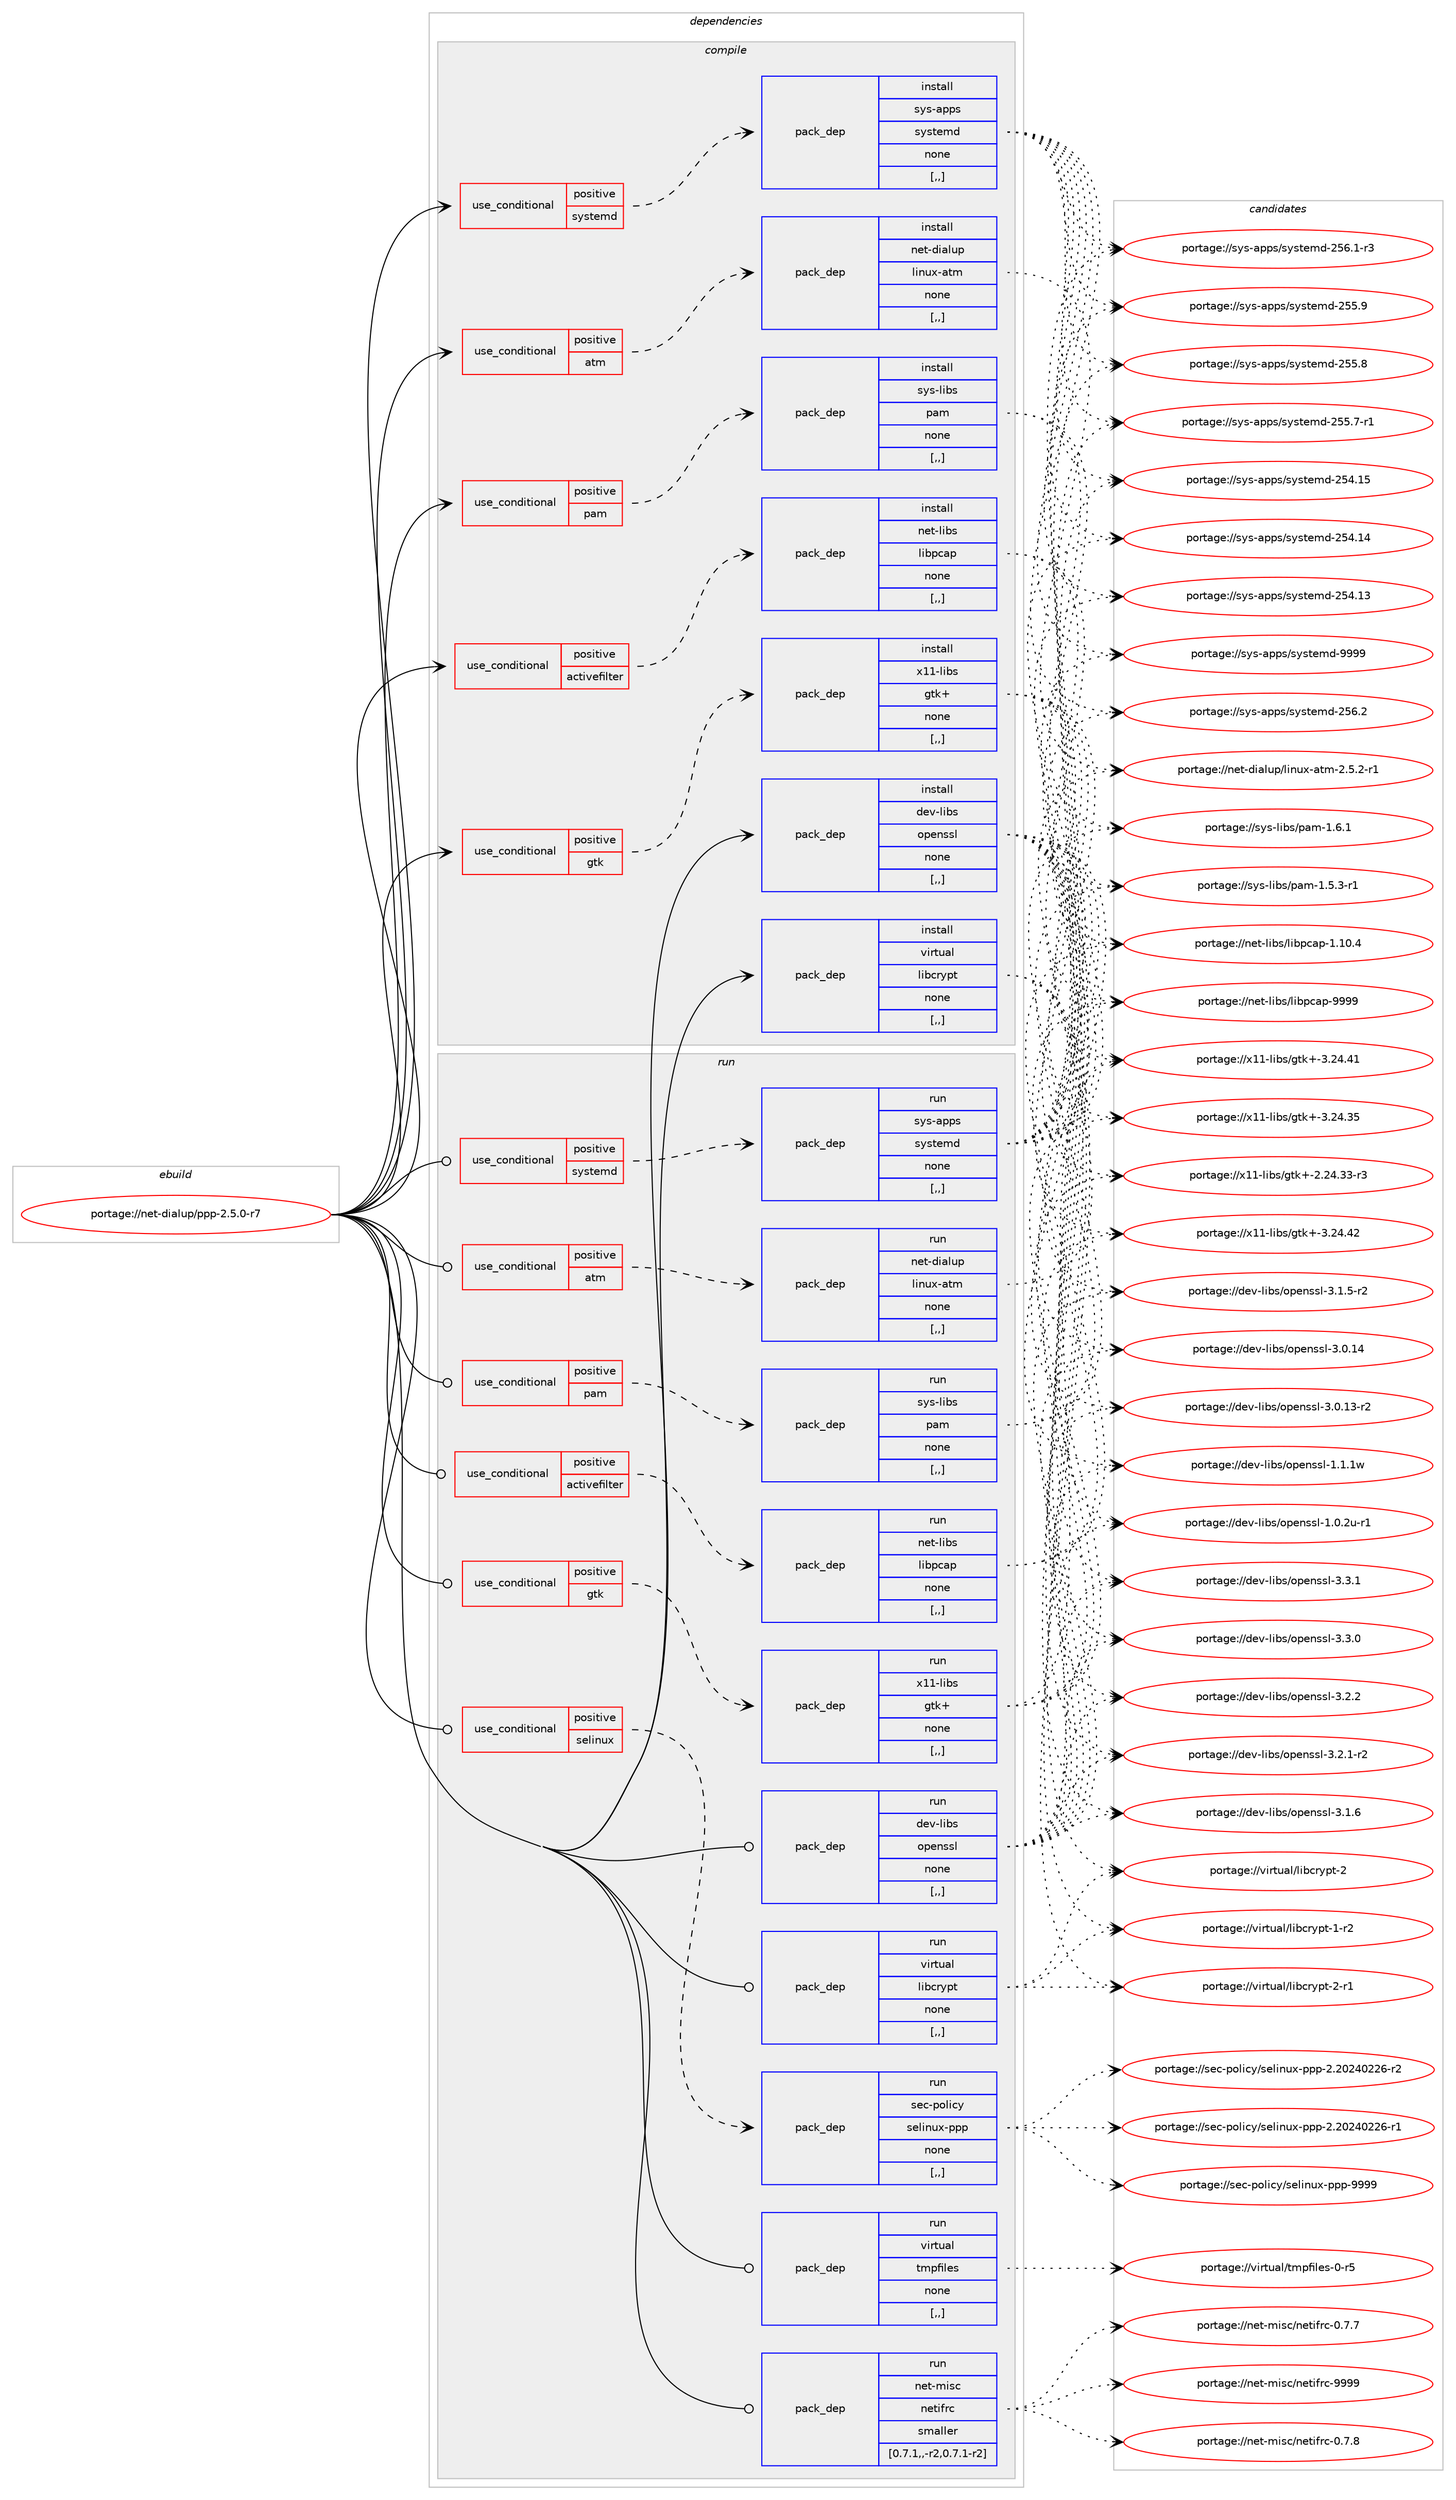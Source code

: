 digraph prolog {

# *************
# Graph options
# *************

newrank=true;
concentrate=true;
compound=true;
graph [rankdir=LR,fontname=Helvetica,fontsize=10,ranksep=1.5];#, ranksep=2.5, nodesep=0.2];
edge  [arrowhead=vee];
node  [fontname=Helvetica,fontsize=10];

# **********
# The ebuild
# **********

subgraph cluster_leftcol {
color=gray;
rank=same;
label=<<i>ebuild</i>>;
id [label="portage://net-dialup/ppp-2.5.0-r7", color=red, width=4, href="../net-dialup/ppp-2.5.0-r7.svg"];
}

# ****************
# The dependencies
# ****************

subgraph cluster_midcol {
color=gray;
label=<<i>dependencies</i>>;
subgraph cluster_compile {
fillcolor="#eeeeee";
style=filled;
label=<<i>compile</i>>;
subgraph cond88668 {
dependency342308 [label=<<TABLE BORDER="0" CELLBORDER="1" CELLSPACING="0" CELLPADDING="4"><TR><TD ROWSPAN="3" CELLPADDING="10">use_conditional</TD></TR><TR><TD>positive</TD></TR><TR><TD>activefilter</TD></TR></TABLE>>, shape=none, color=red];
subgraph pack251049 {
dependency342309 [label=<<TABLE BORDER="0" CELLBORDER="1" CELLSPACING="0" CELLPADDING="4" WIDTH="220"><TR><TD ROWSPAN="6" CELLPADDING="30">pack_dep</TD></TR><TR><TD WIDTH="110">install</TD></TR><TR><TD>net-libs</TD></TR><TR><TD>libpcap</TD></TR><TR><TD>none</TD></TR><TR><TD>[,,]</TD></TR></TABLE>>, shape=none, color=blue];
}
dependency342308:e -> dependency342309:w [weight=20,style="dashed",arrowhead="vee"];
}
id:e -> dependency342308:w [weight=20,style="solid",arrowhead="vee"];
subgraph cond88669 {
dependency342310 [label=<<TABLE BORDER="0" CELLBORDER="1" CELLSPACING="0" CELLPADDING="4"><TR><TD ROWSPAN="3" CELLPADDING="10">use_conditional</TD></TR><TR><TD>positive</TD></TR><TR><TD>atm</TD></TR></TABLE>>, shape=none, color=red];
subgraph pack251050 {
dependency342311 [label=<<TABLE BORDER="0" CELLBORDER="1" CELLSPACING="0" CELLPADDING="4" WIDTH="220"><TR><TD ROWSPAN="6" CELLPADDING="30">pack_dep</TD></TR><TR><TD WIDTH="110">install</TD></TR><TR><TD>net-dialup</TD></TR><TR><TD>linux-atm</TD></TR><TR><TD>none</TD></TR><TR><TD>[,,]</TD></TR></TABLE>>, shape=none, color=blue];
}
dependency342310:e -> dependency342311:w [weight=20,style="dashed",arrowhead="vee"];
}
id:e -> dependency342310:w [weight=20,style="solid",arrowhead="vee"];
subgraph cond88670 {
dependency342312 [label=<<TABLE BORDER="0" CELLBORDER="1" CELLSPACING="0" CELLPADDING="4"><TR><TD ROWSPAN="3" CELLPADDING="10">use_conditional</TD></TR><TR><TD>positive</TD></TR><TR><TD>gtk</TD></TR></TABLE>>, shape=none, color=red];
subgraph pack251051 {
dependency342313 [label=<<TABLE BORDER="0" CELLBORDER="1" CELLSPACING="0" CELLPADDING="4" WIDTH="220"><TR><TD ROWSPAN="6" CELLPADDING="30">pack_dep</TD></TR><TR><TD WIDTH="110">install</TD></TR><TR><TD>x11-libs</TD></TR><TR><TD>gtk+</TD></TR><TR><TD>none</TD></TR><TR><TD>[,,]</TD></TR></TABLE>>, shape=none, color=blue];
}
dependency342312:e -> dependency342313:w [weight=20,style="dashed",arrowhead="vee"];
}
id:e -> dependency342312:w [weight=20,style="solid",arrowhead="vee"];
subgraph cond88671 {
dependency342314 [label=<<TABLE BORDER="0" CELLBORDER="1" CELLSPACING="0" CELLPADDING="4"><TR><TD ROWSPAN="3" CELLPADDING="10">use_conditional</TD></TR><TR><TD>positive</TD></TR><TR><TD>pam</TD></TR></TABLE>>, shape=none, color=red];
subgraph pack251052 {
dependency342315 [label=<<TABLE BORDER="0" CELLBORDER="1" CELLSPACING="0" CELLPADDING="4" WIDTH="220"><TR><TD ROWSPAN="6" CELLPADDING="30">pack_dep</TD></TR><TR><TD WIDTH="110">install</TD></TR><TR><TD>sys-libs</TD></TR><TR><TD>pam</TD></TR><TR><TD>none</TD></TR><TR><TD>[,,]</TD></TR></TABLE>>, shape=none, color=blue];
}
dependency342314:e -> dependency342315:w [weight=20,style="dashed",arrowhead="vee"];
}
id:e -> dependency342314:w [weight=20,style="solid",arrowhead="vee"];
subgraph cond88672 {
dependency342316 [label=<<TABLE BORDER="0" CELLBORDER="1" CELLSPACING="0" CELLPADDING="4"><TR><TD ROWSPAN="3" CELLPADDING="10">use_conditional</TD></TR><TR><TD>positive</TD></TR><TR><TD>systemd</TD></TR></TABLE>>, shape=none, color=red];
subgraph pack251053 {
dependency342317 [label=<<TABLE BORDER="0" CELLBORDER="1" CELLSPACING="0" CELLPADDING="4" WIDTH="220"><TR><TD ROWSPAN="6" CELLPADDING="30">pack_dep</TD></TR><TR><TD WIDTH="110">install</TD></TR><TR><TD>sys-apps</TD></TR><TR><TD>systemd</TD></TR><TR><TD>none</TD></TR><TR><TD>[,,]</TD></TR></TABLE>>, shape=none, color=blue];
}
dependency342316:e -> dependency342317:w [weight=20,style="dashed",arrowhead="vee"];
}
id:e -> dependency342316:w [weight=20,style="solid",arrowhead="vee"];
subgraph pack251054 {
dependency342318 [label=<<TABLE BORDER="0" CELLBORDER="1" CELLSPACING="0" CELLPADDING="4" WIDTH="220"><TR><TD ROWSPAN="6" CELLPADDING="30">pack_dep</TD></TR><TR><TD WIDTH="110">install</TD></TR><TR><TD>dev-libs</TD></TR><TR><TD>openssl</TD></TR><TR><TD>none</TD></TR><TR><TD>[,,]</TD></TR></TABLE>>, shape=none, color=blue];
}
id:e -> dependency342318:w [weight=20,style="solid",arrowhead="vee"];
subgraph pack251055 {
dependency342319 [label=<<TABLE BORDER="0" CELLBORDER="1" CELLSPACING="0" CELLPADDING="4" WIDTH="220"><TR><TD ROWSPAN="6" CELLPADDING="30">pack_dep</TD></TR><TR><TD WIDTH="110">install</TD></TR><TR><TD>virtual</TD></TR><TR><TD>libcrypt</TD></TR><TR><TD>none</TD></TR><TR><TD>[,,]</TD></TR></TABLE>>, shape=none, color=blue];
}
id:e -> dependency342319:w [weight=20,style="solid",arrowhead="vee"];
}
subgraph cluster_compileandrun {
fillcolor="#eeeeee";
style=filled;
label=<<i>compile and run</i>>;
}
subgraph cluster_run {
fillcolor="#eeeeee";
style=filled;
label=<<i>run</i>>;
subgraph cond88673 {
dependency342320 [label=<<TABLE BORDER="0" CELLBORDER="1" CELLSPACING="0" CELLPADDING="4"><TR><TD ROWSPAN="3" CELLPADDING="10">use_conditional</TD></TR><TR><TD>positive</TD></TR><TR><TD>activefilter</TD></TR></TABLE>>, shape=none, color=red];
subgraph pack251056 {
dependency342321 [label=<<TABLE BORDER="0" CELLBORDER="1" CELLSPACING="0" CELLPADDING="4" WIDTH="220"><TR><TD ROWSPAN="6" CELLPADDING="30">pack_dep</TD></TR><TR><TD WIDTH="110">run</TD></TR><TR><TD>net-libs</TD></TR><TR><TD>libpcap</TD></TR><TR><TD>none</TD></TR><TR><TD>[,,]</TD></TR></TABLE>>, shape=none, color=blue];
}
dependency342320:e -> dependency342321:w [weight=20,style="dashed",arrowhead="vee"];
}
id:e -> dependency342320:w [weight=20,style="solid",arrowhead="odot"];
subgraph cond88674 {
dependency342322 [label=<<TABLE BORDER="0" CELLBORDER="1" CELLSPACING="0" CELLPADDING="4"><TR><TD ROWSPAN="3" CELLPADDING="10">use_conditional</TD></TR><TR><TD>positive</TD></TR><TR><TD>atm</TD></TR></TABLE>>, shape=none, color=red];
subgraph pack251057 {
dependency342323 [label=<<TABLE BORDER="0" CELLBORDER="1" CELLSPACING="0" CELLPADDING="4" WIDTH="220"><TR><TD ROWSPAN="6" CELLPADDING="30">pack_dep</TD></TR><TR><TD WIDTH="110">run</TD></TR><TR><TD>net-dialup</TD></TR><TR><TD>linux-atm</TD></TR><TR><TD>none</TD></TR><TR><TD>[,,]</TD></TR></TABLE>>, shape=none, color=blue];
}
dependency342322:e -> dependency342323:w [weight=20,style="dashed",arrowhead="vee"];
}
id:e -> dependency342322:w [weight=20,style="solid",arrowhead="odot"];
subgraph cond88675 {
dependency342324 [label=<<TABLE BORDER="0" CELLBORDER="1" CELLSPACING="0" CELLPADDING="4"><TR><TD ROWSPAN="3" CELLPADDING="10">use_conditional</TD></TR><TR><TD>positive</TD></TR><TR><TD>gtk</TD></TR></TABLE>>, shape=none, color=red];
subgraph pack251058 {
dependency342325 [label=<<TABLE BORDER="0" CELLBORDER="1" CELLSPACING="0" CELLPADDING="4" WIDTH="220"><TR><TD ROWSPAN="6" CELLPADDING="30">pack_dep</TD></TR><TR><TD WIDTH="110">run</TD></TR><TR><TD>x11-libs</TD></TR><TR><TD>gtk+</TD></TR><TR><TD>none</TD></TR><TR><TD>[,,]</TD></TR></TABLE>>, shape=none, color=blue];
}
dependency342324:e -> dependency342325:w [weight=20,style="dashed",arrowhead="vee"];
}
id:e -> dependency342324:w [weight=20,style="solid",arrowhead="odot"];
subgraph cond88676 {
dependency342326 [label=<<TABLE BORDER="0" CELLBORDER="1" CELLSPACING="0" CELLPADDING="4"><TR><TD ROWSPAN="3" CELLPADDING="10">use_conditional</TD></TR><TR><TD>positive</TD></TR><TR><TD>pam</TD></TR></TABLE>>, shape=none, color=red];
subgraph pack251059 {
dependency342327 [label=<<TABLE BORDER="0" CELLBORDER="1" CELLSPACING="0" CELLPADDING="4" WIDTH="220"><TR><TD ROWSPAN="6" CELLPADDING="30">pack_dep</TD></TR><TR><TD WIDTH="110">run</TD></TR><TR><TD>sys-libs</TD></TR><TR><TD>pam</TD></TR><TR><TD>none</TD></TR><TR><TD>[,,]</TD></TR></TABLE>>, shape=none, color=blue];
}
dependency342326:e -> dependency342327:w [weight=20,style="dashed",arrowhead="vee"];
}
id:e -> dependency342326:w [weight=20,style="solid",arrowhead="odot"];
subgraph cond88677 {
dependency342328 [label=<<TABLE BORDER="0" CELLBORDER="1" CELLSPACING="0" CELLPADDING="4"><TR><TD ROWSPAN="3" CELLPADDING="10">use_conditional</TD></TR><TR><TD>positive</TD></TR><TR><TD>selinux</TD></TR></TABLE>>, shape=none, color=red];
subgraph pack251060 {
dependency342329 [label=<<TABLE BORDER="0" CELLBORDER="1" CELLSPACING="0" CELLPADDING="4" WIDTH="220"><TR><TD ROWSPAN="6" CELLPADDING="30">pack_dep</TD></TR><TR><TD WIDTH="110">run</TD></TR><TR><TD>sec-policy</TD></TR><TR><TD>selinux-ppp</TD></TR><TR><TD>none</TD></TR><TR><TD>[,,]</TD></TR></TABLE>>, shape=none, color=blue];
}
dependency342328:e -> dependency342329:w [weight=20,style="dashed",arrowhead="vee"];
}
id:e -> dependency342328:w [weight=20,style="solid",arrowhead="odot"];
subgraph cond88678 {
dependency342330 [label=<<TABLE BORDER="0" CELLBORDER="1" CELLSPACING="0" CELLPADDING="4"><TR><TD ROWSPAN="3" CELLPADDING="10">use_conditional</TD></TR><TR><TD>positive</TD></TR><TR><TD>systemd</TD></TR></TABLE>>, shape=none, color=red];
subgraph pack251061 {
dependency342331 [label=<<TABLE BORDER="0" CELLBORDER="1" CELLSPACING="0" CELLPADDING="4" WIDTH="220"><TR><TD ROWSPAN="6" CELLPADDING="30">pack_dep</TD></TR><TR><TD WIDTH="110">run</TD></TR><TR><TD>sys-apps</TD></TR><TR><TD>systemd</TD></TR><TR><TD>none</TD></TR><TR><TD>[,,]</TD></TR></TABLE>>, shape=none, color=blue];
}
dependency342330:e -> dependency342331:w [weight=20,style="dashed",arrowhead="vee"];
}
id:e -> dependency342330:w [weight=20,style="solid",arrowhead="odot"];
subgraph pack251062 {
dependency342332 [label=<<TABLE BORDER="0" CELLBORDER="1" CELLSPACING="0" CELLPADDING="4" WIDTH="220"><TR><TD ROWSPAN="6" CELLPADDING="30">pack_dep</TD></TR><TR><TD WIDTH="110">run</TD></TR><TR><TD>dev-libs</TD></TR><TR><TD>openssl</TD></TR><TR><TD>none</TD></TR><TR><TD>[,,]</TD></TR></TABLE>>, shape=none, color=blue];
}
id:e -> dependency342332:w [weight=20,style="solid",arrowhead="odot"];
subgraph pack251063 {
dependency342333 [label=<<TABLE BORDER="0" CELLBORDER="1" CELLSPACING="0" CELLPADDING="4" WIDTH="220"><TR><TD ROWSPAN="6" CELLPADDING="30">pack_dep</TD></TR><TR><TD WIDTH="110">run</TD></TR><TR><TD>virtual</TD></TR><TR><TD>libcrypt</TD></TR><TR><TD>none</TD></TR><TR><TD>[,,]</TD></TR></TABLE>>, shape=none, color=blue];
}
id:e -> dependency342333:w [weight=20,style="solid",arrowhead="odot"];
subgraph pack251064 {
dependency342334 [label=<<TABLE BORDER="0" CELLBORDER="1" CELLSPACING="0" CELLPADDING="4" WIDTH="220"><TR><TD ROWSPAN="6" CELLPADDING="30">pack_dep</TD></TR><TR><TD WIDTH="110">run</TD></TR><TR><TD>virtual</TD></TR><TR><TD>tmpfiles</TD></TR><TR><TD>none</TD></TR><TR><TD>[,,]</TD></TR></TABLE>>, shape=none, color=blue];
}
id:e -> dependency342334:w [weight=20,style="solid",arrowhead="odot"];
subgraph pack251065 {
dependency342335 [label=<<TABLE BORDER="0" CELLBORDER="1" CELLSPACING="0" CELLPADDING="4" WIDTH="220"><TR><TD ROWSPAN="6" CELLPADDING="30">pack_dep</TD></TR><TR><TD WIDTH="110">run</TD></TR><TR><TD>net-misc</TD></TR><TR><TD>netifrc</TD></TR><TR><TD>smaller</TD></TR><TR><TD>[0.7.1,,-r2,0.7.1-r2]</TD></TR></TABLE>>, shape=none, color=blue];
}
id:e -> dependency342335:w [weight=20,style="solid",arrowhead="odot"];
}
}

# **************
# The candidates
# **************

subgraph cluster_choices {
rank=same;
color=gray;
label=<<i>candidates</i>>;

subgraph choice251049 {
color=black;
nodesep=1;
choice1101011164510810598115471081059811299971124557575757 [label="portage://net-libs/libpcap-9999", color=red, width=4,href="../net-libs/libpcap-9999.svg"];
choice11010111645108105981154710810598112999711245494649484652 [label="portage://net-libs/libpcap-1.10.4", color=red, width=4,href="../net-libs/libpcap-1.10.4.svg"];
dependency342309:e -> choice1101011164510810598115471081059811299971124557575757:w [style=dotted,weight="100"];
dependency342309:e -> choice11010111645108105981154710810598112999711245494649484652:w [style=dotted,weight="100"];
}
subgraph choice251050 {
color=black;
nodesep=1;
choice11010111645100105971081171124710810511011712045971161094550465346504511449 [label="portage://net-dialup/linux-atm-2.5.2-r1", color=red, width=4,href="../net-dialup/linux-atm-2.5.2-r1.svg"];
dependency342311:e -> choice11010111645100105971081171124710810511011712045971161094550465346504511449:w [style=dotted,weight="100"];
}
subgraph choice251051 {
color=black;
nodesep=1;
choice1204949451081059811547103116107434551465052465250 [label="portage://x11-libs/gtk+-3.24.42", color=red, width=4,href="../x11-libs/gtk+-3.24.42.svg"];
choice1204949451081059811547103116107434551465052465249 [label="portage://x11-libs/gtk+-3.24.41", color=red, width=4,href="../x11-libs/gtk+-3.24.41.svg"];
choice1204949451081059811547103116107434551465052465153 [label="portage://x11-libs/gtk+-3.24.35", color=red, width=4,href="../x11-libs/gtk+-3.24.35.svg"];
choice12049494510810598115471031161074345504650524651514511451 [label="portage://x11-libs/gtk+-2.24.33-r3", color=red, width=4,href="../x11-libs/gtk+-2.24.33-r3.svg"];
dependency342313:e -> choice1204949451081059811547103116107434551465052465250:w [style=dotted,weight="100"];
dependency342313:e -> choice1204949451081059811547103116107434551465052465249:w [style=dotted,weight="100"];
dependency342313:e -> choice1204949451081059811547103116107434551465052465153:w [style=dotted,weight="100"];
dependency342313:e -> choice12049494510810598115471031161074345504650524651514511451:w [style=dotted,weight="100"];
}
subgraph choice251052 {
color=black;
nodesep=1;
choice11512111545108105981154711297109454946544649 [label="portage://sys-libs/pam-1.6.1", color=red, width=4,href="../sys-libs/pam-1.6.1.svg"];
choice115121115451081059811547112971094549465346514511449 [label="portage://sys-libs/pam-1.5.3-r1", color=red, width=4,href="../sys-libs/pam-1.5.3-r1.svg"];
dependency342315:e -> choice11512111545108105981154711297109454946544649:w [style=dotted,weight="100"];
dependency342315:e -> choice115121115451081059811547112971094549465346514511449:w [style=dotted,weight="100"];
}
subgraph choice251053 {
color=black;
nodesep=1;
choice1151211154597112112115471151211151161011091004557575757 [label="portage://sys-apps/systemd-9999", color=red, width=4,href="../sys-apps/systemd-9999.svg"];
choice115121115459711211211547115121115116101109100455053544650 [label="portage://sys-apps/systemd-256.2", color=red, width=4,href="../sys-apps/systemd-256.2.svg"];
choice1151211154597112112115471151211151161011091004550535446494511451 [label="portage://sys-apps/systemd-256.1-r3", color=red, width=4,href="../sys-apps/systemd-256.1-r3.svg"];
choice115121115459711211211547115121115116101109100455053534657 [label="portage://sys-apps/systemd-255.9", color=red, width=4,href="../sys-apps/systemd-255.9.svg"];
choice115121115459711211211547115121115116101109100455053534656 [label="portage://sys-apps/systemd-255.8", color=red, width=4,href="../sys-apps/systemd-255.8.svg"];
choice1151211154597112112115471151211151161011091004550535346554511449 [label="portage://sys-apps/systemd-255.7-r1", color=red, width=4,href="../sys-apps/systemd-255.7-r1.svg"];
choice11512111545971121121154711512111511610110910045505352464953 [label="portage://sys-apps/systemd-254.15", color=red, width=4,href="../sys-apps/systemd-254.15.svg"];
choice11512111545971121121154711512111511610110910045505352464952 [label="portage://sys-apps/systemd-254.14", color=red, width=4,href="../sys-apps/systemd-254.14.svg"];
choice11512111545971121121154711512111511610110910045505352464951 [label="portage://sys-apps/systemd-254.13", color=red, width=4,href="../sys-apps/systemd-254.13.svg"];
dependency342317:e -> choice1151211154597112112115471151211151161011091004557575757:w [style=dotted,weight="100"];
dependency342317:e -> choice115121115459711211211547115121115116101109100455053544650:w [style=dotted,weight="100"];
dependency342317:e -> choice1151211154597112112115471151211151161011091004550535446494511451:w [style=dotted,weight="100"];
dependency342317:e -> choice115121115459711211211547115121115116101109100455053534657:w [style=dotted,weight="100"];
dependency342317:e -> choice115121115459711211211547115121115116101109100455053534656:w [style=dotted,weight="100"];
dependency342317:e -> choice1151211154597112112115471151211151161011091004550535346554511449:w [style=dotted,weight="100"];
dependency342317:e -> choice11512111545971121121154711512111511610110910045505352464953:w [style=dotted,weight="100"];
dependency342317:e -> choice11512111545971121121154711512111511610110910045505352464952:w [style=dotted,weight="100"];
dependency342317:e -> choice11512111545971121121154711512111511610110910045505352464951:w [style=dotted,weight="100"];
}
subgraph choice251054 {
color=black;
nodesep=1;
choice100101118451081059811547111112101110115115108455146514649 [label="portage://dev-libs/openssl-3.3.1", color=red, width=4,href="../dev-libs/openssl-3.3.1.svg"];
choice100101118451081059811547111112101110115115108455146514648 [label="portage://dev-libs/openssl-3.3.0", color=red, width=4,href="../dev-libs/openssl-3.3.0.svg"];
choice100101118451081059811547111112101110115115108455146504650 [label="portage://dev-libs/openssl-3.2.2", color=red, width=4,href="../dev-libs/openssl-3.2.2.svg"];
choice1001011184510810598115471111121011101151151084551465046494511450 [label="portage://dev-libs/openssl-3.2.1-r2", color=red, width=4,href="../dev-libs/openssl-3.2.1-r2.svg"];
choice100101118451081059811547111112101110115115108455146494654 [label="portage://dev-libs/openssl-3.1.6", color=red, width=4,href="../dev-libs/openssl-3.1.6.svg"];
choice1001011184510810598115471111121011101151151084551464946534511450 [label="portage://dev-libs/openssl-3.1.5-r2", color=red, width=4,href="../dev-libs/openssl-3.1.5-r2.svg"];
choice10010111845108105981154711111210111011511510845514648464952 [label="portage://dev-libs/openssl-3.0.14", color=red, width=4,href="../dev-libs/openssl-3.0.14.svg"];
choice100101118451081059811547111112101110115115108455146484649514511450 [label="portage://dev-libs/openssl-3.0.13-r2", color=red, width=4,href="../dev-libs/openssl-3.0.13-r2.svg"];
choice100101118451081059811547111112101110115115108454946494649119 [label="portage://dev-libs/openssl-1.1.1w", color=red, width=4,href="../dev-libs/openssl-1.1.1w.svg"];
choice1001011184510810598115471111121011101151151084549464846501174511449 [label="portage://dev-libs/openssl-1.0.2u-r1", color=red, width=4,href="../dev-libs/openssl-1.0.2u-r1.svg"];
dependency342318:e -> choice100101118451081059811547111112101110115115108455146514649:w [style=dotted,weight="100"];
dependency342318:e -> choice100101118451081059811547111112101110115115108455146514648:w [style=dotted,weight="100"];
dependency342318:e -> choice100101118451081059811547111112101110115115108455146504650:w [style=dotted,weight="100"];
dependency342318:e -> choice1001011184510810598115471111121011101151151084551465046494511450:w [style=dotted,weight="100"];
dependency342318:e -> choice100101118451081059811547111112101110115115108455146494654:w [style=dotted,weight="100"];
dependency342318:e -> choice1001011184510810598115471111121011101151151084551464946534511450:w [style=dotted,weight="100"];
dependency342318:e -> choice10010111845108105981154711111210111011511510845514648464952:w [style=dotted,weight="100"];
dependency342318:e -> choice100101118451081059811547111112101110115115108455146484649514511450:w [style=dotted,weight="100"];
dependency342318:e -> choice100101118451081059811547111112101110115115108454946494649119:w [style=dotted,weight="100"];
dependency342318:e -> choice1001011184510810598115471111121011101151151084549464846501174511449:w [style=dotted,weight="100"];
}
subgraph choice251055 {
color=black;
nodesep=1;
choice1181051141161179710847108105989911412111211645504511449 [label="portage://virtual/libcrypt-2-r1", color=red, width=4,href="../virtual/libcrypt-2-r1.svg"];
choice118105114116117971084710810598991141211121164550 [label="portage://virtual/libcrypt-2", color=red, width=4,href="../virtual/libcrypt-2.svg"];
choice1181051141161179710847108105989911412111211645494511450 [label="portage://virtual/libcrypt-1-r2", color=red, width=4,href="../virtual/libcrypt-1-r2.svg"];
dependency342319:e -> choice1181051141161179710847108105989911412111211645504511449:w [style=dotted,weight="100"];
dependency342319:e -> choice118105114116117971084710810598991141211121164550:w [style=dotted,weight="100"];
dependency342319:e -> choice1181051141161179710847108105989911412111211645494511450:w [style=dotted,weight="100"];
}
subgraph choice251056 {
color=black;
nodesep=1;
choice1101011164510810598115471081059811299971124557575757 [label="portage://net-libs/libpcap-9999", color=red, width=4,href="../net-libs/libpcap-9999.svg"];
choice11010111645108105981154710810598112999711245494649484652 [label="portage://net-libs/libpcap-1.10.4", color=red, width=4,href="../net-libs/libpcap-1.10.4.svg"];
dependency342321:e -> choice1101011164510810598115471081059811299971124557575757:w [style=dotted,weight="100"];
dependency342321:e -> choice11010111645108105981154710810598112999711245494649484652:w [style=dotted,weight="100"];
}
subgraph choice251057 {
color=black;
nodesep=1;
choice11010111645100105971081171124710810511011712045971161094550465346504511449 [label="portage://net-dialup/linux-atm-2.5.2-r1", color=red, width=4,href="../net-dialup/linux-atm-2.5.2-r1.svg"];
dependency342323:e -> choice11010111645100105971081171124710810511011712045971161094550465346504511449:w [style=dotted,weight="100"];
}
subgraph choice251058 {
color=black;
nodesep=1;
choice1204949451081059811547103116107434551465052465250 [label="portage://x11-libs/gtk+-3.24.42", color=red, width=4,href="../x11-libs/gtk+-3.24.42.svg"];
choice1204949451081059811547103116107434551465052465249 [label="portage://x11-libs/gtk+-3.24.41", color=red, width=4,href="../x11-libs/gtk+-3.24.41.svg"];
choice1204949451081059811547103116107434551465052465153 [label="portage://x11-libs/gtk+-3.24.35", color=red, width=4,href="../x11-libs/gtk+-3.24.35.svg"];
choice12049494510810598115471031161074345504650524651514511451 [label="portage://x11-libs/gtk+-2.24.33-r3", color=red, width=4,href="../x11-libs/gtk+-2.24.33-r3.svg"];
dependency342325:e -> choice1204949451081059811547103116107434551465052465250:w [style=dotted,weight="100"];
dependency342325:e -> choice1204949451081059811547103116107434551465052465249:w [style=dotted,weight="100"];
dependency342325:e -> choice1204949451081059811547103116107434551465052465153:w [style=dotted,weight="100"];
dependency342325:e -> choice12049494510810598115471031161074345504650524651514511451:w [style=dotted,weight="100"];
}
subgraph choice251059 {
color=black;
nodesep=1;
choice11512111545108105981154711297109454946544649 [label="portage://sys-libs/pam-1.6.1", color=red, width=4,href="../sys-libs/pam-1.6.1.svg"];
choice115121115451081059811547112971094549465346514511449 [label="portage://sys-libs/pam-1.5.3-r1", color=red, width=4,href="../sys-libs/pam-1.5.3-r1.svg"];
dependency342327:e -> choice11512111545108105981154711297109454946544649:w [style=dotted,weight="100"];
dependency342327:e -> choice115121115451081059811547112971094549465346514511449:w [style=dotted,weight="100"];
}
subgraph choice251060 {
color=black;
nodesep=1;
choice11510199451121111081059912147115101108105110117120451121121124557575757 [label="portage://sec-policy/selinux-ppp-9999", color=red, width=4,href="../sec-policy/selinux-ppp-9999.svg"];
choice115101994511211110810599121471151011081051101171204511211211245504650485052485050544511450 [label="portage://sec-policy/selinux-ppp-2.20240226-r2", color=red, width=4,href="../sec-policy/selinux-ppp-2.20240226-r2.svg"];
choice115101994511211110810599121471151011081051101171204511211211245504650485052485050544511449 [label="portage://sec-policy/selinux-ppp-2.20240226-r1", color=red, width=4,href="../sec-policy/selinux-ppp-2.20240226-r1.svg"];
dependency342329:e -> choice11510199451121111081059912147115101108105110117120451121121124557575757:w [style=dotted,weight="100"];
dependency342329:e -> choice115101994511211110810599121471151011081051101171204511211211245504650485052485050544511450:w [style=dotted,weight="100"];
dependency342329:e -> choice115101994511211110810599121471151011081051101171204511211211245504650485052485050544511449:w [style=dotted,weight="100"];
}
subgraph choice251061 {
color=black;
nodesep=1;
choice1151211154597112112115471151211151161011091004557575757 [label="portage://sys-apps/systemd-9999", color=red, width=4,href="../sys-apps/systemd-9999.svg"];
choice115121115459711211211547115121115116101109100455053544650 [label="portage://sys-apps/systemd-256.2", color=red, width=4,href="../sys-apps/systemd-256.2.svg"];
choice1151211154597112112115471151211151161011091004550535446494511451 [label="portage://sys-apps/systemd-256.1-r3", color=red, width=4,href="../sys-apps/systemd-256.1-r3.svg"];
choice115121115459711211211547115121115116101109100455053534657 [label="portage://sys-apps/systemd-255.9", color=red, width=4,href="../sys-apps/systemd-255.9.svg"];
choice115121115459711211211547115121115116101109100455053534656 [label="portage://sys-apps/systemd-255.8", color=red, width=4,href="../sys-apps/systemd-255.8.svg"];
choice1151211154597112112115471151211151161011091004550535346554511449 [label="portage://sys-apps/systemd-255.7-r1", color=red, width=4,href="../sys-apps/systemd-255.7-r1.svg"];
choice11512111545971121121154711512111511610110910045505352464953 [label="portage://sys-apps/systemd-254.15", color=red, width=4,href="../sys-apps/systemd-254.15.svg"];
choice11512111545971121121154711512111511610110910045505352464952 [label="portage://sys-apps/systemd-254.14", color=red, width=4,href="../sys-apps/systemd-254.14.svg"];
choice11512111545971121121154711512111511610110910045505352464951 [label="portage://sys-apps/systemd-254.13", color=red, width=4,href="../sys-apps/systemd-254.13.svg"];
dependency342331:e -> choice1151211154597112112115471151211151161011091004557575757:w [style=dotted,weight="100"];
dependency342331:e -> choice115121115459711211211547115121115116101109100455053544650:w [style=dotted,weight="100"];
dependency342331:e -> choice1151211154597112112115471151211151161011091004550535446494511451:w [style=dotted,weight="100"];
dependency342331:e -> choice115121115459711211211547115121115116101109100455053534657:w [style=dotted,weight="100"];
dependency342331:e -> choice115121115459711211211547115121115116101109100455053534656:w [style=dotted,weight="100"];
dependency342331:e -> choice1151211154597112112115471151211151161011091004550535346554511449:w [style=dotted,weight="100"];
dependency342331:e -> choice11512111545971121121154711512111511610110910045505352464953:w [style=dotted,weight="100"];
dependency342331:e -> choice11512111545971121121154711512111511610110910045505352464952:w [style=dotted,weight="100"];
dependency342331:e -> choice11512111545971121121154711512111511610110910045505352464951:w [style=dotted,weight="100"];
}
subgraph choice251062 {
color=black;
nodesep=1;
choice100101118451081059811547111112101110115115108455146514649 [label="portage://dev-libs/openssl-3.3.1", color=red, width=4,href="../dev-libs/openssl-3.3.1.svg"];
choice100101118451081059811547111112101110115115108455146514648 [label="portage://dev-libs/openssl-3.3.0", color=red, width=4,href="../dev-libs/openssl-3.3.0.svg"];
choice100101118451081059811547111112101110115115108455146504650 [label="portage://dev-libs/openssl-3.2.2", color=red, width=4,href="../dev-libs/openssl-3.2.2.svg"];
choice1001011184510810598115471111121011101151151084551465046494511450 [label="portage://dev-libs/openssl-3.2.1-r2", color=red, width=4,href="../dev-libs/openssl-3.2.1-r2.svg"];
choice100101118451081059811547111112101110115115108455146494654 [label="portage://dev-libs/openssl-3.1.6", color=red, width=4,href="../dev-libs/openssl-3.1.6.svg"];
choice1001011184510810598115471111121011101151151084551464946534511450 [label="portage://dev-libs/openssl-3.1.5-r2", color=red, width=4,href="../dev-libs/openssl-3.1.5-r2.svg"];
choice10010111845108105981154711111210111011511510845514648464952 [label="portage://dev-libs/openssl-3.0.14", color=red, width=4,href="../dev-libs/openssl-3.0.14.svg"];
choice100101118451081059811547111112101110115115108455146484649514511450 [label="portage://dev-libs/openssl-3.0.13-r2", color=red, width=4,href="../dev-libs/openssl-3.0.13-r2.svg"];
choice100101118451081059811547111112101110115115108454946494649119 [label="portage://dev-libs/openssl-1.1.1w", color=red, width=4,href="../dev-libs/openssl-1.1.1w.svg"];
choice1001011184510810598115471111121011101151151084549464846501174511449 [label="portage://dev-libs/openssl-1.0.2u-r1", color=red, width=4,href="../dev-libs/openssl-1.0.2u-r1.svg"];
dependency342332:e -> choice100101118451081059811547111112101110115115108455146514649:w [style=dotted,weight="100"];
dependency342332:e -> choice100101118451081059811547111112101110115115108455146514648:w [style=dotted,weight="100"];
dependency342332:e -> choice100101118451081059811547111112101110115115108455146504650:w [style=dotted,weight="100"];
dependency342332:e -> choice1001011184510810598115471111121011101151151084551465046494511450:w [style=dotted,weight="100"];
dependency342332:e -> choice100101118451081059811547111112101110115115108455146494654:w [style=dotted,weight="100"];
dependency342332:e -> choice1001011184510810598115471111121011101151151084551464946534511450:w [style=dotted,weight="100"];
dependency342332:e -> choice10010111845108105981154711111210111011511510845514648464952:w [style=dotted,weight="100"];
dependency342332:e -> choice100101118451081059811547111112101110115115108455146484649514511450:w [style=dotted,weight="100"];
dependency342332:e -> choice100101118451081059811547111112101110115115108454946494649119:w [style=dotted,weight="100"];
dependency342332:e -> choice1001011184510810598115471111121011101151151084549464846501174511449:w [style=dotted,weight="100"];
}
subgraph choice251063 {
color=black;
nodesep=1;
choice1181051141161179710847108105989911412111211645504511449 [label="portage://virtual/libcrypt-2-r1", color=red, width=4,href="../virtual/libcrypt-2-r1.svg"];
choice118105114116117971084710810598991141211121164550 [label="portage://virtual/libcrypt-2", color=red, width=4,href="../virtual/libcrypt-2.svg"];
choice1181051141161179710847108105989911412111211645494511450 [label="portage://virtual/libcrypt-1-r2", color=red, width=4,href="../virtual/libcrypt-1-r2.svg"];
dependency342333:e -> choice1181051141161179710847108105989911412111211645504511449:w [style=dotted,weight="100"];
dependency342333:e -> choice118105114116117971084710810598991141211121164550:w [style=dotted,weight="100"];
dependency342333:e -> choice1181051141161179710847108105989911412111211645494511450:w [style=dotted,weight="100"];
}
subgraph choice251064 {
color=black;
nodesep=1;
choice118105114116117971084711610911210210510810111545484511453 [label="portage://virtual/tmpfiles-0-r5", color=red, width=4,href="../virtual/tmpfiles-0-r5.svg"];
dependency342334:e -> choice118105114116117971084711610911210210510810111545484511453:w [style=dotted,weight="100"];
}
subgraph choice251065 {
color=black;
nodesep=1;
choice110101116451091051159947110101116105102114994557575757 [label="portage://net-misc/netifrc-9999", color=red, width=4,href="../net-misc/netifrc-9999.svg"];
choice11010111645109105115994711010111610510211499454846554656 [label="portage://net-misc/netifrc-0.7.8", color=red, width=4,href="../net-misc/netifrc-0.7.8.svg"];
choice11010111645109105115994711010111610510211499454846554655 [label="portage://net-misc/netifrc-0.7.7", color=red, width=4,href="../net-misc/netifrc-0.7.7.svg"];
dependency342335:e -> choice110101116451091051159947110101116105102114994557575757:w [style=dotted,weight="100"];
dependency342335:e -> choice11010111645109105115994711010111610510211499454846554656:w [style=dotted,weight="100"];
dependency342335:e -> choice11010111645109105115994711010111610510211499454846554655:w [style=dotted,weight="100"];
}
}

}
